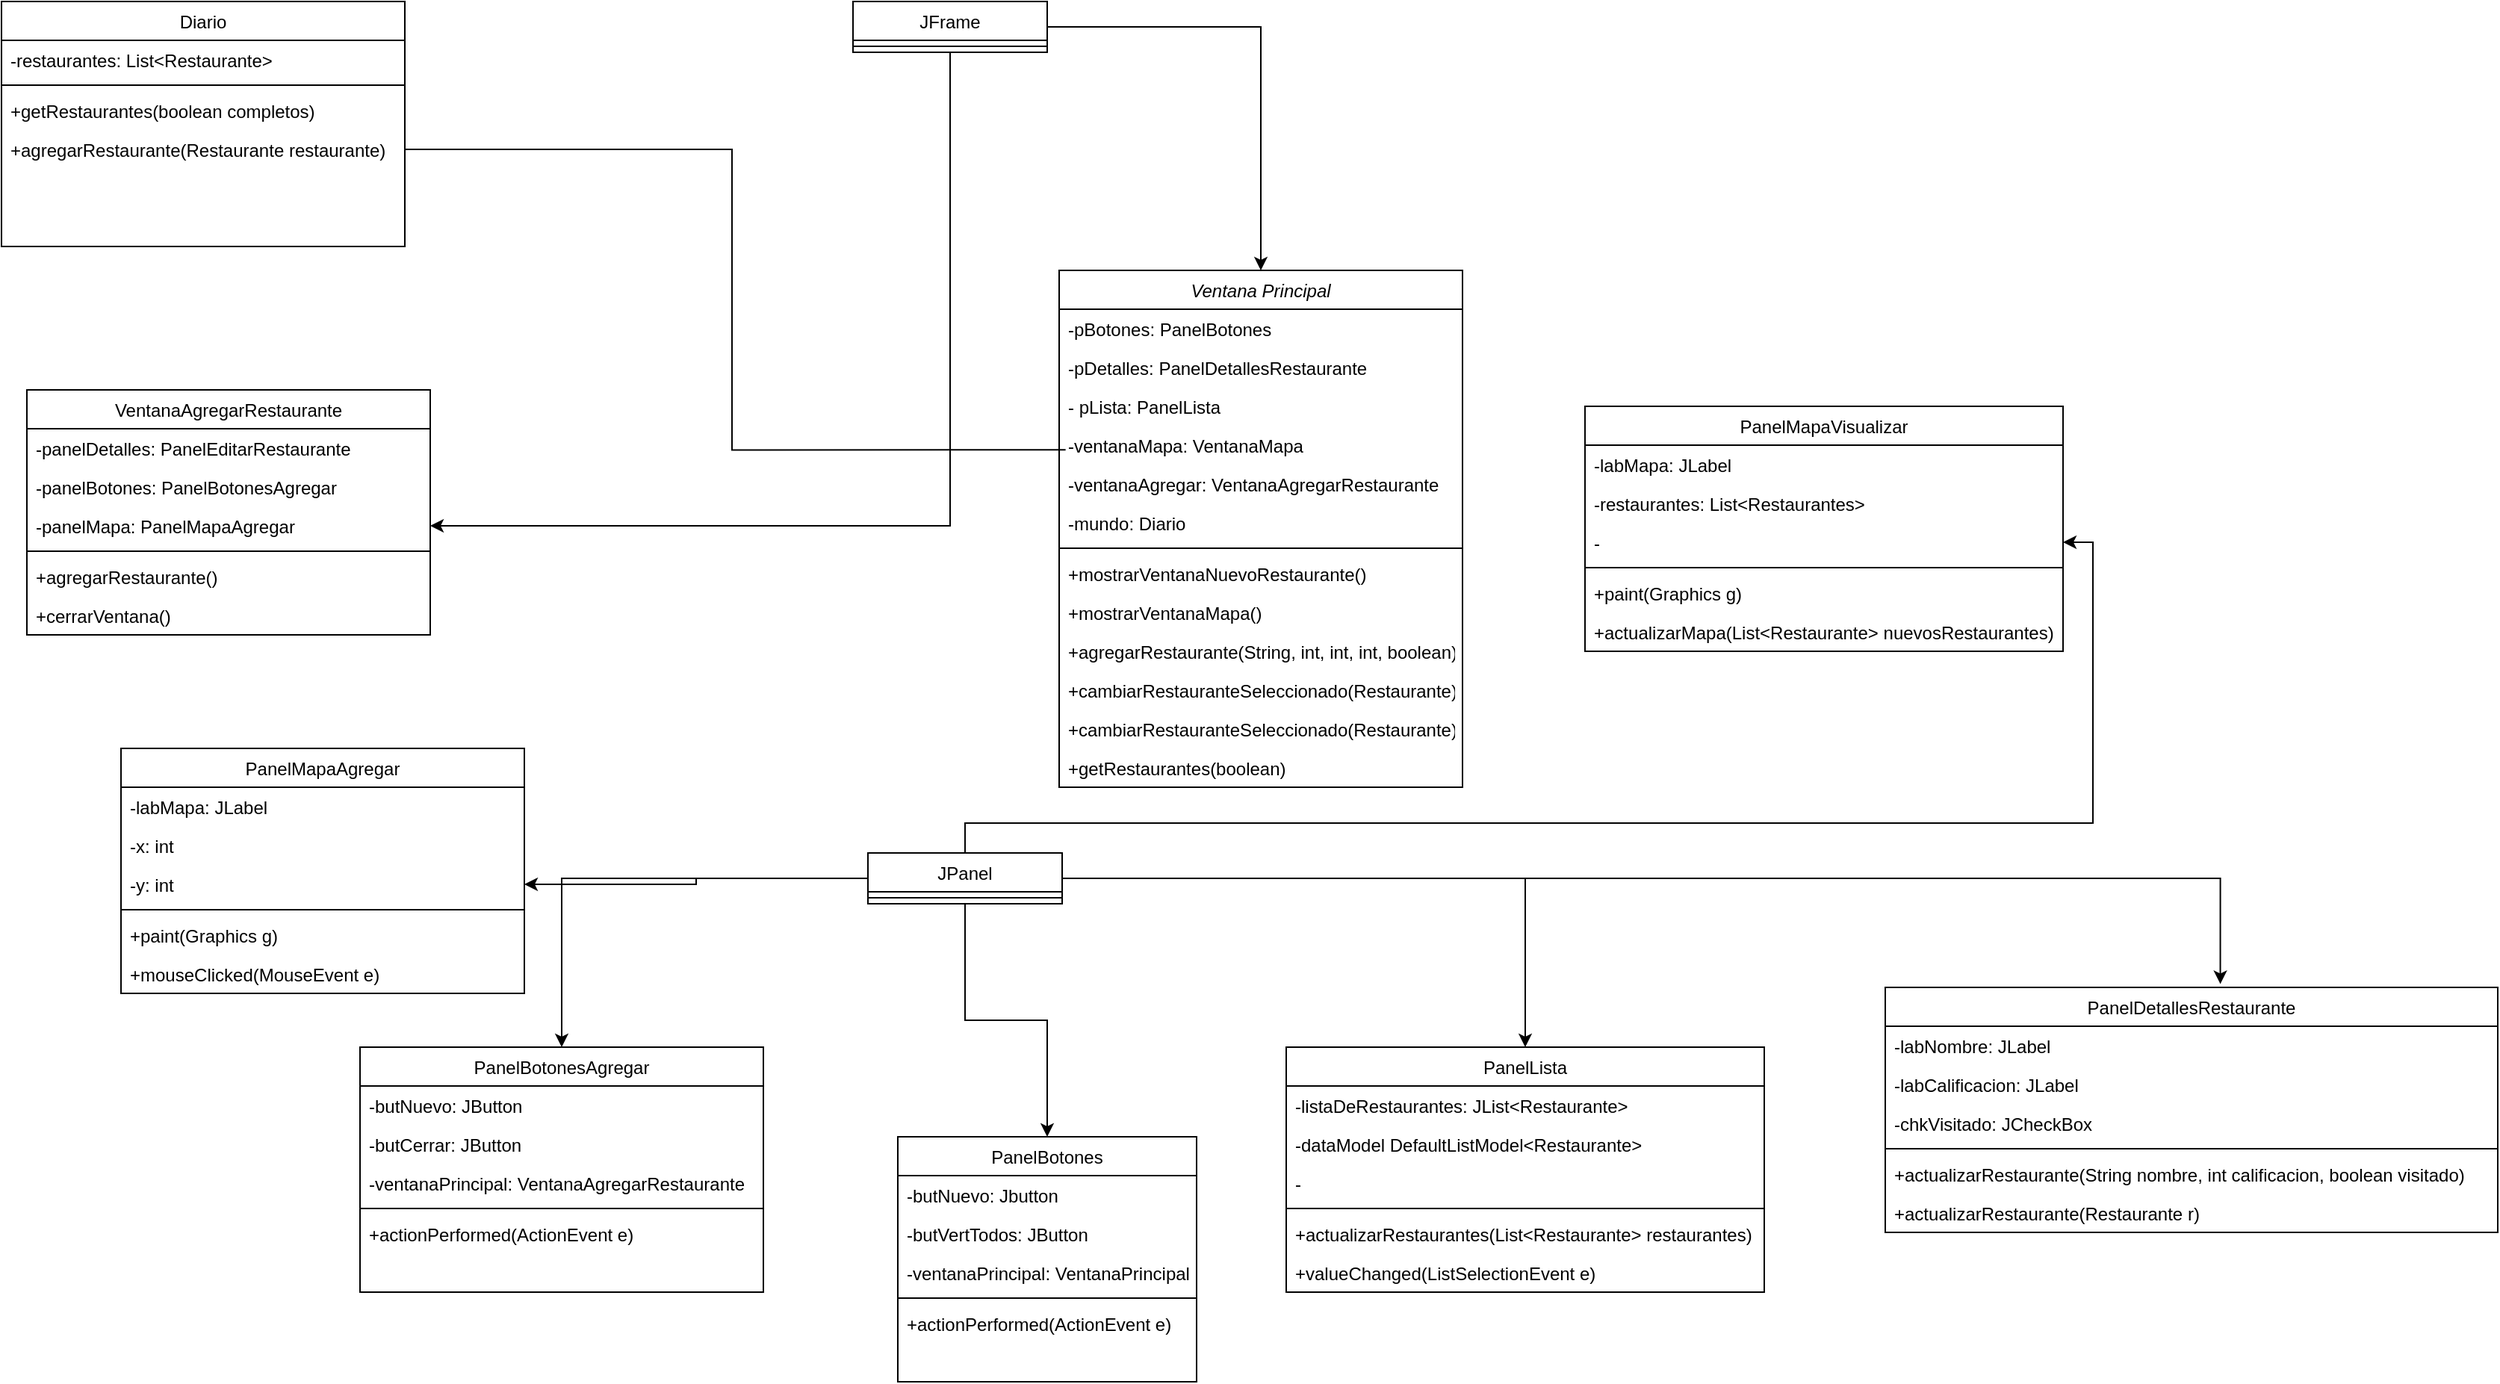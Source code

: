 <mxfile version="16.4.3" type="github">
  <diagram id="C5RBs43oDa-KdzZeNtuy" name="Page-1">
    <mxGraphModel dx="2714" dy="2178" grid="1" gridSize="10" guides="1" tooltips="1" connect="1" arrows="1" fold="1" page="1" pageScale="1" pageWidth="827" pageHeight="1169" math="0" shadow="0">
      <root>
        <mxCell id="WIyWlLk6GJQsqaUBKTNV-0" />
        <mxCell id="WIyWlLk6GJQsqaUBKTNV-1" parent="WIyWlLk6GJQsqaUBKTNV-0" />
        <mxCell id="zkfFHV4jXpPFQw0GAbJ--0" value="Ventana Principal" style="swimlane;fontStyle=2;align=center;verticalAlign=top;childLayout=stackLayout;horizontal=1;startSize=26;horizontalStack=0;resizeParent=1;resizeLast=0;collapsible=1;marginBottom=0;rounded=0;shadow=0;strokeWidth=1;" parent="WIyWlLk6GJQsqaUBKTNV-1" vertex="1">
          <mxGeometry x="278" y="120" width="270" height="346" as="geometry">
            <mxRectangle x="230" y="140" width="160" height="26" as="alternateBounds" />
          </mxGeometry>
        </mxCell>
        <mxCell id="zkfFHV4jXpPFQw0GAbJ--1" value="-pBotones: PanelBotones" style="text;align=left;verticalAlign=top;spacingLeft=4;spacingRight=4;overflow=hidden;rotatable=0;points=[[0,0.5],[1,0.5]];portConstraint=eastwest;" parent="zkfFHV4jXpPFQw0GAbJ--0" vertex="1">
          <mxGeometry y="26" width="270" height="26" as="geometry" />
        </mxCell>
        <mxCell id="zkfFHV4jXpPFQw0GAbJ--2" value="-pDetalles: PanelDetallesRestaurante" style="text;align=left;verticalAlign=top;spacingLeft=4;spacingRight=4;overflow=hidden;rotatable=0;points=[[0,0.5],[1,0.5]];portConstraint=eastwest;rounded=0;shadow=0;html=0;" parent="zkfFHV4jXpPFQw0GAbJ--0" vertex="1">
          <mxGeometry y="52" width="270" height="26" as="geometry" />
        </mxCell>
        <mxCell id="zkfFHV4jXpPFQw0GAbJ--3" value="- pLista: PanelLista" style="text;align=left;verticalAlign=top;spacingLeft=4;spacingRight=4;overflow=hidden;rotatable=0;points=[[0,0.5],[1,0.5]];portConstraint=eastwest;rounded=0;shadow=0;html=0;" parent="zkfFHV4jXpPFQw0GAbJ--0" vertex="1">
          <mxGeometry y="78" width="270" height="26" as="geometry" />
        </mxCell>
        <mxCell id="Q_lPaQ2LmfVTK7ikE1As-0" value="-ventanaMapa: VentanaMapa" style="text;align=left;verticalAlign=top;spacingLeft=4;spacingRight=4;overflow=hidden;rotatable=0;points=[[0,0.5],[1,0.5]];portConstraint=eastwest;rounded=0;shadow=0;html=0;" parent="zkfFHV4jXpPFQw0GAbJ--0" vertex="1">
          <mxGeometry y="104" width="270" height="26" as="geometry" />
        </mxCell>
        <mxCell id="Q_lPaQ2LmfVTK7ikE1As-1" value="-ventanaAgregar: VentanaAgregarRestaurante" style="text;align=left;verticalAlign=top;spacingLeft=4;spacingRight=4;overflow=hidden;rotatable=0;points=[[0,0.5],[1,0.5]];portConstraint=eastwest;rounded=0;shadow=0;html=0;" parent="zkfFHV4jXpPFQw0GAbJ--0" vertex="1">
          <mxGeometry y="130" width="270" height="26" as="geometry" />
        </mxCell>
        <mxCell id="Q_lPaQ2LmfVTK7ikE1As-3" value="-mundo: Diario" style="text;align=left;verticalAlign=top;spacingLeft=4;spacingRight=4;overflow=hidden;rotatable=0;points=[[0,0.5],[1,0.5]];portConstraint=eastwest;rounded=0;shadow=0;html=0;" parent="zkfFHV4jXpPFQw0GAbJ--0" vertex="1">
          <mxGeometry y="156" width="270" height="26" as="geometry" />
        </mxCell>
        <mxCell id="zkfFHV4jXpPFQw0GAbJ--4" value="" style="line;html=1;strokeWidth=1;align=left;verticalAlign=middle;spacingTop=-1;spacingLeft=3;spacingRight=3;rotatable=0;labelPosition=right;points=[];portConstraint=eastwest;" parent="zkfFHV4jXpPFQw0GAbJ--0" vertex="1">
          <mxGeometry y="182" width="270" height="8" as="geometry" />
        </mxCell>
        <mxCell id="Q_lPaQ2LmfVTK7ikE1As-4" value="+mostrarVentanaNuevoRestaurante()" style="text;align=left;verticalAlign=top;spacingLeft=4;spacingRight=4;overflow=hidden;rotatable=0;points=[[0,0.5],[1,0.5]];portConstraint=eastwest;" parent="zkfFHV4jXpPFQw0GAbJ--0" vertex="1">
          <mxGeometry y="190" width="270" height="26" as="geometry" />
        </mxCell>
        <mxCell id="zkfFHV4jXpPFQw0GAbJ--5" value="+mostrarVentanaMapa()" style="text;align=left;verticalAlign=top;spacingLeft=4;spacingRight=4;overflow=hidden;rotatable=0;points=[[0,0.5],[1,0.5]];portConstraint=eastwest;" parent="zkfFHV4jXpPFQw0GAbJ--0" vertex="1">
          <mxGeometry y="216" width="270" height="26" as="geometry" />
        </mxCell>
        <mxCell id="Q_lPaQ2LmfVTK7ikE1As-6" value="+agregarRestaurante(String, int, int, int, boolean)" style="text;align=left;verticalAlign=top;spacingLeft=4;spacingRight=4;overflow=hidden;rotatable=0;points=[[0,0.5],[1,0.5]];portConstraint=eastwest;" parent="zkfFHV4jXpPFQw0GAbJ--0" vertex="1">
          <mxGeometry y="242" width="270" height="26" as="geometry" />
        </mxCell>
        <mxCell id="Q_lPaQ2LmfVTK7ikE1As-8" value="+cambiarRestauranteSeleccionado(Restaurante)" style="text;align=left;verticalAlign=top;spacingLeft=4;spacingRight=4;overflow=hidden;rotatable=0;points=[[0,0.5],[1,0.5]];portConstraint=eastwest;" parent="zkfFHV4jXpPFQw0GAbJ--0" vertex="1">
          <mxGeometry y="268" width="270" height="26" as="geometry" />
        </mxCell>
        <mxCell id="Q_lPaQ2LmfVTK7ikE1As-7" value="+cambiarRestauranteSeleccionado(Restaurante)" style="text;align=left;verticalAlign=top;spacingLeft=4;spacingRight=4;overflow=hidden;rotatable=0;points=[[0,0.5],[1,0.5]];portConstraint=eastwest;" parent="zkfFHV4jXpPFQw0GAbJ--0" vertex="1">
          <mxGeometry y="294" width="270" height="26" as="geometry" />
        </mxCell>
        <mxCell id="Q_lPaQ2LmfVTK7ikE1As-5" value="+getRestaurantes(boolean)" style="text;align=left;verticalAlign=top;spacingLeft=4;spacingRight=4;overflow=hidden;rotatable=0;points=[[0,0.5],[1,0.5]];portConstraint=eastwest;" parent="zkfFHV4jXpPFQw0GAbJ--0" vertex="1">
          <mxGeometry y="320" width="270" height="26" as="geometry" />
        </mxCell>
        <mxCell id="zkfFHV4jXpPFQw0GAbJ--6" value="PanelBotones" style="swimlane;fontStyle=0;align=center;verticalAlign=top;childLayout=stackLayout;horizontal=1;startSize=26;horizontalStack=0;resizeParent=1;resizeLast=0;collapsible=1;marginBottom=0;rounded=0;shadow=0;strokeWidth=1;" parent="WIyWlLk6GJQsqaUBKTNV-1" vertex="1">
          <mxGeometry x="170" y="700" width="200" height="164" as="geometry">
            <mxRectangle x="130" y="380" width="160" height="26" as="alternateBounds" />
          </mxGeometry>
        </mxCell>
        <mxCell id="zkfFHV4jXpPFQw0GAbJ--7" value="-butNuevo: Jbutton" style="text;align=left;verticalAlign=top;spacingLeft=4;spacingRight=4;overflow=hidden;rotatable=0;points=[[0,0.5],[1,0.5]];portConstraint=eastwest;" parent="zkfFHV4jXpPFQw0GAbJ--6" vertex="1">
          <mxGeometry y="26" width="200" height="26" as="geometry" />
        </mxCell>
        <mxCell id="zkfFHV4jXpPFQw0GAbJ--8" value="-butVertTodos: JButton" style="text;align=left;verticalAlign=top;spacingLeft=4;spacingRight=4;overflow=hidden;rotatable=0;points=[[0,0.5],[1,0.5]];portConstraint=eastwest;rounded=0;shadow=0;html=0;" parent="zkfFHV4jXpPFQw0GAbJ--6" vertex="1">
          <mxGeometry y="52" width="200" height="26" as="geometry" />
        </mxCell>
        <mxCell id="Q_lPaQ2LmfVTK7ikE1As-9" value="-ventanaPrincipal: VentanaPrincipal" style="text;align=left;verticalAlign=top;spacingLeft=4;spacingRight=4;overflow=hidden;rotatable=0;points=[[0,0.5],[1,0.5]];portConstraint=eastwest;rounded=0;shadow=0;html=0;" parent="zkfFHV4jXpPFQw0GAbJ--6" vertex="1">
          <mxGeometry y="78" width="200" height="26" as="geometry" />
        </mxCell>
        <mxCell id="zkfFHV4jXpPFQw0GAbJ--9" value="" style="line;html=1;strokeWidth=1;align=left;verticalAlign=middle;spacingTop=-1;spacingLeft=3;spacingRight=3;rotatable=0;labelPosition=right;points=[];portConstraint=eastwest;" parent="zkfFHV4jXpPFQw0GAbJ--6" vertex="1">
          <mxGeometry y="104" width="200" height="8" as="geometry" />
        </mxCell>
        <mxCell id="zkfFHV4jXpPFQw0GAbJ--10" value="+actionPerformed(ActionEvent e)" style="text;align=left;verticalAlign=top;spacingLeft=4;spacingRight=4;overflow=hidden;rotatable=0;points=[[0,0.5],[1,0.5]];portConstraint=eastwest;fontStyle=0" parent="zkfFHV4jXpPFQw0GAbJ--6" vertex="1">
          <mxGeometry y="112" width="200" height="26" as="geometry" />
        </mxCell>
        <mxCell id="Q_lPaQ2LmfVTK7ikE1As-10" value="PanelLista" style="swimlane;fontStyle=0;align=center;verticalAlign=top;childLayout=stackLayout;horizontal=1;startSize=26;horizontalStack=0;resizeParent=1;resizeLast=0;collapsible=1;marginBottom=0;rounded=0;shadow=0;strokeWidth=1;" parent="WIyWlLk6GJQsqaUBKTNV-1" vertex="1">
          <mxGeometry x="430" y="640" width="320" height="164" as="geometry">
            <mxRectangle x="130" y="380" width="160" height="26" as="alternateBounds" />
          </mxGeometry>
        </mxCell>
        <mxCell id="Q_lPaQ2LmfVTK7ikE1As-11" value="-listaDeRestaurantes: JList&lt;Restaurante&gt;" style="text;align=left;verticalAlign=top;spacingLeft=4;spacingRight=4;overflow=hidden;rotatable=0;points=[[0,0.5],[1,0.5]];portConstraint=eastwest;" parent="Q_lPaQ2LmfVTK7ikE1As-10" vertex="1">
          <mxGeometry y="26" width="320" height="26" as="geometry" />
        </mxCell>
        <mxCell id="Q_lPaQ2LmfVTK7ikE1As-12" value="-dataModel DefaultListModel&lt;Restaurante&gt;" style="text;align=left;verticalAlign=top;spacingLeft=4;spacingRight=4;overflow=hidden;rotatable=0;points=[[0,0.5],[1,0.5]];portConstraint=eastwest;rounded=0;shadow=0;html=0;" parent="Q_lPaQ2LmfVTK7ikE1As-10" vertex="1">
          <mxGeometry y="52" width="320" height="26" as="geometry" />
        </mxCell>
        <mxCell id="Q_lPaQ2LmfVTK7ikE1As-13" value="-" style="text;align=left;verticalAlign=top;spacingLeft=4;spacingRight=4;overflow=hidden;rotatable=0;points=[[0,0.5],[1,0.5]];portConstraint=eastwest;rounded=0;shadow=0;html=0;" parent="Q_lPaQ2LmfVTK7ikE1As-10" vertex="1">
          <mxGeometry y="78" width="320" height="26" as="geometry" />
        </mxCell>
        <mxCell id="Q_lPaQ2LmfVTK7ikE1As-14" value="" style="line;html=1;strokeWidth=1;align=left;verticalAlign=middle;spacingTop=-1;spacingLeft=3;spacingRight=3;rotatable=0;labelPosition=right;points=[];portConstraint=eastwest;" parent="Q_lPaQ2LmfVTK7ikE1As-10" vertex="1">
          <mxGeometry y="104" width="320" height="8" as="geometry" />
        </mxCell>
        <mxCell id="Q_lPaQ2LmfVTK7ikE1As-15" value="+actualizarRestaurantes(List&lt;Restaurante&gt; restaurantes)" style="text;align=left;verticalAlign=top;spacingLeft=4;spacingRight=4;overflow=hidden;rotatable=0;points=[[0,0.5],[1,0.5]];portConstraint=eastwest;fontStyle=0" parent="Q_lPaQ2LmfVTK7ikE1As-10" vertex="1">
          <mxGeometry y="112" width="320" height="26" as="geometry" />
        </mxCell>
        <mxCell id="Q_lPaQ2LmfVTK7ikE1As-16" value="+valueChanged(ListSelectionEvent e)" style="text;align=left;verticalAlign=top;spacingLeft=4;spacingRight=4;overflow=hidden;rotatable=0;points=[[0,0.5],[1,0.5]];portConstraint=eastwest;fontStyle=0" parent="Q_lPaQ2LmfVTK7ikE1As-10" vertex="1">
          <mxGeometry y="138" width="320" height="26" as="geometry" />
        </mxCell>
        <mxCell id="Q_lPaQ2LmfVTK7ikE1As-17" value="PanelDetallesRestaurante" style="swimlane;fontStyle=0;align=center;verticalAlign=top;childLayout=stackLayout;horizontal=1;startSize=26;horizontalStack=0;resizeParent=1;resizeLast=0;collapsible=1;marginBottom=0;rounded=0;shadow=0;strokeWidth=1;" parent="WIyWlLk6GJQsqaUBKTNV-1" vertex="1">
          <mxGeometry x="831" y="600" width="410" height="164" as="geometry">
            <mxRectangle x="130" y="380" width="160" height="26" as="alternateBounds" />
          </mxGeometry>
        </mxCell>
        <mxCell id="Q_lPaQ2LmfVTK7ikE1As-18" value="-labNombre: JLabel" style="text;align=left;verticalAlign=top;spacingLeft=4;spacingRight=4;overflow=hidden;rotatable=0;points=[[0,0.5],[1,0.5]];portConstraint=eastwest;" parent="Q_lPaQ2LmfVTK7ikE1As-17" vertex="1">
          <mxGeometry y="26" width="410" height="26" as="geometry" />
        </mxCell>
        <mxCell id="Q_lPaQ2LmfVTK7ikE1As-19" value="-labCalificacion: JLabel" style="text;align=left;verticalAlign=top;spacingLeft=4;spacingRight=4;overflow=hidden;rotatable=0;points=[[0,0.5],[1,0.5]];portConstraint=eastwest;rounded=0;shadow=0;html=0;" parent="Q_lPaQ2LmfVTK7ikE1As-17" vertex="1">
          <mxGeometry y="52" width="410" height="26" as="geometry" />
        </mxCell>
        <mxCell id="Q_lPaQ2LmfVTK7ikE1As-20" value="-chkVisitado: JCheckBox" style="text;align=left;verticalAlign=top;spacingLeft=4;spacingRight=4;overflow=hidden;rotatable=0;points=[[0,0.5],[1,0.5]];portConstraint=eastwest;rounded=0;shadow=0;html=0;" parent="Q_lPaQ2LmfVTK7ikE1As-17" vertex="1">
          <mxGeometry y="78" width="410" height="26" as="geometry" />
        </mxCell>
        <mxCell id="Q_lPaQ2LmfVTK7ikE1As-21" value="" style="line;html=1;strokeWidth=1;align=left;verticalAlign=middle;spacingTop=-1;spacingLeft=3;spacingRight=3;rotatable=0;labelPosition=right;points=[];portConstraint=eastwest;" parent="Q_lPaQ2LmfVTK7ikE1As-17" vertex="1">
          <mxGeometry y="104" width="410" height="8" as="geometry" />
        </mxCell>
        <mxCell id="Q_lPaQ2LmfVTK7ikE1As-22" value="+actualizarRestaurante(String nombre, int calificacion, boolean visitado)" style="text;align=left;verticalAlign=top;spacingLeft=4;spacingRight=4;overflow=hidden;rotatable=0;points=[[0,0.5],[1,0.5]];portConstraint=eastwest;fontStyle=0" parent="Q_lPaQ2LmfVTK7ikE1As-17" vertex="1">
          <mxGeometry y="112" width="410" height="26" as="geometry" />
        </mxCell>
        <mxCell id="Q_lPaQ2LmfVTK7ikE1As-23" value="+actualizarRestaurante(Restaurante r)" style="text;align=left;verticalAlign=top;spacingLeft=4;spacingRight=4;overflow=hidden;rotatable=0;points=[[0,0.5],[1,0.5]];portConstraint=eastwest;fontStyle=0" parent="Q_lPaQ2LmfVTK7ikE1As-17" vertex="1">
          <mxGeometry y="138" width="410" height="26" as="geometry" />
        </mxCell>
        <mxCell id="Q_lPaQ2LmfVTK7ikE1As-24" value="PanelMapaVisualizar" style="swimlane;fontStyle=0;align=center;verticalAlign=top;childLayout=stackLayout;horizontal=1;startSize=26;horizontalStack=0;resizeParent=1;resizeLast=0;collapsible=1;marginBottom=0;rounded=0;shadow=0;strokeWidth=1;" parent="WIyWlLk6GJQsqaUBKTNV-1" vertex="1">
          <mxGeometry x="630" y="211" width="320" height="164" as="geometry">
            <mxRectangle x="130" y="380" width="160" height="26" as="alternateBounds" />
          </mxGeometry>
        </mxCell>
        <mxCell id="Q_lPaQ2LmfVTK7ikE1As-25" value="-labMapa: JLabel" style="text;align=left;verticalAlign=top;spacingLeft=4;spacingRight=4;overflow=hidden;rotatable=0;points=[[0,0.5],[1,0.5]];portConstraint=eastwest;" parent="Q_lPaQ2LmfVTK7ikE1As-24" vertex="1">
          <mxGeometry y="26" width="320" height="26" as="geometry" />
        </mxCell>
        <mxCell id="Q_lPaQ2LmfVTK7ikE1As-26" value="-restaurantes: List&lt;Restaurantes&gt;" style="text;align=left;verticalAlign=top;spacingLeft=4;spacingRight=4;overflow=hidden;rotatable=0;points=[[0,0.5],[1,0.5]];portConstraint=eastwest;rounded=0;shadow=0;html=0;" parent="Q_lPaQ2LmfVTK7ikE1As-24" vertex="1">
          <mxGeometry y="52" width="320" height="26" as="geometry" />
        </mxCell>
        <mxCell id="Q_lPaQ2LmfVTK7ikE1As-27" value="-" style="text;align=left;verticalAlign=top;spacingLeft=4;spacingRight=4;overflow=hidden;rotatable=0;points=[[0,0.5],[1,0.5]];portConstraint=eastwest;rounded=0;shadow=0;html=0;" parent="Q_lPaQ2LmfVTK7ikE1As-24" vertex="1">
          <mxGeometry y="78" width="320" height="26" as="geometry" />
        </mxCell>
        <mxCell id="Q_lPaQ2LmfVTK7ikE1As-28" value="" style="line;html=1;strokeWidth=1;align=left;verticalAlign=middle;spacingTop=-1;spacingLeft=3;spacingRight=3;rotatable=0;labelPosition=right;points=[];portConstraint=eastwest;" parent="Q_lPaQ2LmfVTK7ikE1As-24" vertex="1">
          <mxGeometry y="104" width="320" height="8" as="geometry" />
        </mxCell>
        <mxCell id="Q_lPaQ2LmfVTK7ikE1As-29" value="+paint(Graphics g)" style="text;align=left;verticalAlign=top;spacingLeft=4;spacingRight=4;overflow=hidden;rotatable=0;points=[[0,0.5],[1,0.5]];portConstraint=eastwest;fontStyle=0" parent="Q_lPaQ2LmfVTK7ikE1As-24" vertex="1">
          <mxGeometry y="112" width="320" height="26" as="geometry" />
        </mxCell>
        <mxCell id="Q_lPaQ2LmfVTK7ikE1As-30" value="+actualizarMapa(List&lt;Restaurante&gt; nuevosRestaurantes)" style="text;align=left;verticalAlign=top;spacingLeft=4;spacingRight=4;overflow=hidden;rotatable=0;points=[[0,0.5],[1,0.5]];portConstraint=eastwest;fontStyle=0" parent="Q_lPaQ2LmfVTK7ikE1As-24" vertex="1">
          <mxGeometry y="138" width="320" height="26" as="geometry" />
        </mxCell>
        <mxCell id="Q_lPaQ2LmfVTK7ikE1As-31" value="PanelBotonesAgregar" style="swimlane;fontStyle=0;align=center;verticalAlign=top;childLayout=stackLayout;horizontal=1;startSize=26;horizontalStack=0;resizeParent=1;resizeLast=0;collapsible=1;marginBottom=0;rounded=0;shadow=0;strokeWidth=1;" parent="WIyWlLk6GJQsqaUBKTNV-1" vertex="1">
          <mxGeometry x="-190" y="640" width="270" height="164" as="geometry">
            <mxRectangle x="130" y="380" width="160" height="26" as="alternateBounds" />
          </mxGeometry>
        </mxCell>
        <mxCell id="Q_lPaQ2LmfVTK7ikE1As-32" value="-butNuevo: JButton" style="text;align=left;verticalAlign=top;spacingLeft=4;spacingRight=4;overflow=hidden;rotatable=0;points=[[0,0.5],[1,0.5]];portConstraint=eastwest;" parent="Q_lPaQ2LmfVTK7ikE1As-31" vertex="1">
          <mxGeometry y="26" width="270" height="26" as="geometry" />
        </mxCell>
        <mxCell id="Q_lPaQ2LmfVTK7ikE1As-33" value="-butCerrar: JButton" style="text;align=left;verticalAlign=top;spacingLeft=4;spacingRight=4;overflow=hidden;rotatable=0;points=[[0,0.5],[1,0.5]];portConstraint=eastwest;rounded=0;shadow=0;html=0;" parent="Q_lPaQ2LmfVTK7ikE1As-31" vertex="1">
          <mxGeometry y="52" width="270" height="26" as="geometry" />
        </mxCell>
        <mxCell id="Q_lPaQ2LmfVTK7ikE1As-34" value="-ventanaPrincipal: VentanaAgregarRestaurante" style="text;align=left;verticalAlign=top;spacingLeft=4;spacingRight=4;overflow=hidden;rotatable=0;points=[[0,0.5],[1,0.5]];portConstraint=eastwest;rounded=0;shadow=0;html=0;" parent="Q_lPaQ2LmfVTK7ikE1As-31" vertex="1">
          <mxGeometry y="78" width="270" height="26" as="geometry" />
        </mxCell>
        <mxCell id="Q_lPaQ2LmfVTK7ikE1As-35" value="" style="line;html=1;strokeWidth=1;align=left;verticalAlign=middle;spacingTop=-1;spacingLeft=3;spacingRight=3;rotatable=0;labelPosition=right;points=[];portConstraint=eastwest;" parent="Q_lPaQ2LmfVTK7ikE1As-31" vertex="1">
          <mxGeometry y="104" width="270" height="8" as="geometry" />
        </mxCell>
        <mxCell id="Q_lPaQ2LmfVTK7ikE1As-36" value="+actionPerformed(ActionEvent e)" style="text;align=left;verticalAlign=top;spacingLeft=4;spacingRight=4;overflow=hidden;rotatable=0;points=[[0,0.5],[1,0.5]];portConstraint=eastwest;fontStyle=0" parent="Q_lPaQ2LmfVTK7ikE1As-31" vertex="1">
          <mxGeometry y="112" width="270" height="26" as="geometry" />
        </mxCell>
        <mxCell id="Q_lPaQ2LmfVTK7ikE1As-37" value="PanelMapaAgregar" style="swimlane;fontStyle=0;align=center;verticalAlign=top;childLayout=stackLayout;horizontal=1;startSize=26;horizontalStack=0;resizeParent=1;resizeLast=0;collapsible=1;marginBottom=0;rounded=0;shadow=0;strokeWidth=1;" parent="WIyWlLk6GJQsqaUBKTNV-1" vertex="1">
          <mxGeometry x="-350" y="440" width="270" height="164" as="geometry">
            <mxRectangle x="130" y="380" width="160" height="26" as="alternateBounds" />
          </mxGeometry>
        </mxCell>
        <mxCell id="Q_lPaQ2LmfVTK7ikE1As-38" value="-labMapa: JLabel" style="text;align=left;verticalAlign=top;spacingLeft=4;spacingRight=4;overflow=hidden;rotatable=0;points=[[0,0.5],[1,0.5]];portConstraint=eastwest;" parent="Q_lPaQ2LmfVTK7ikE1As-37" vertex="1">
          <mxGeometry y="26" width="270" height="26" as="geometry" />
        </mxCell>
        <mxCell id="Q_lPaQ2LmfVTK7ikE1As-39" value="-x: int" style="text;align=left;verticalAlign=top;spacingLeft=4;spacingRight=4;overflow=hidden;rotatable=0;points=[[0,0.5],[1,0.5]];portConstraint=eastwest;rounded=0;shadow=0;html=0;" parent="Q_lPaQ2LmfVTK7ikE1As-37" vertex="1">
          <mxGeometry y="52" width="270" height="26" as="geometry" />
        </mxCell>
        <mxCell id="Q_lPaQ2LmfVTK7ikE1As-40" value="-y: int" style="text;align=left;verticalAlign=top;spacingLeft=4;spacingRight=4;overflow=hidden;rotatable=0;points=[[0,0.5],[1,0.5]];portConstraint=eastwest;rounded=0;shadow=0;html=0;" parent="Q_lPaQ2LmfVTK7ikE1As-37" vertex="1">
          <mxGeometry y="78" width="270" height="26" as="geometry" />
        </mxCell>
        <mxCell id="Q_lPaQ2LmfVTK7ikE1As-41" value="" style="line;html=1;strokeWidth=1;align=left;verticalAlign=middle;spacingTop=-1;spacingLeft=3;spacingRight=3;rotatable=0;labelPosition=right;points=[];portConstraint=eastwest;" parent="Q_lPaQ2LmfVTK7ikE1As-37" vertex="1">
          <mxGeometry y="104" width="270" height="8" as="geometry" />
        </mxCell>
        <mxCell id="Q_lPaQ2LmfVTK7ikE1As-42" value="+paint(Graphics g)" style="text;align=left;verticalAlign=top;spacingLeft=4;spacingRight=4;overflow=hidden;rotatable=0;points=[[0,0.5],[1,0.5]];portConstraint=eastwest;fontStyle=0" parent="Q_lPaQ2LmfVTK7ikE1As-37" vertex="1">
          <mxGeometry y="112" width="270" height="26" as="geometry" />
        </mxCell>
        <mxCell id="Q_lPaQ2LmfVTK7ikE1As-43" value="+mouseClicked(MouseEvent e)" style="text;align=left;verticalAlign=top;spacingLeft=4;spacingRight=4;overflow=hidden;rotatable=0;points=[[0,0.5],[1,0.5]];portConstraint=eastwest;fontStyle=0" parent="Q_lPaQ2LmfVTK7ikE1As-37" vertex="1">
          <mxGeometry y="138" width="270" height="26" as="geometry" />
        </mxCell>
        <mxCell id="Q_lPaQ2LmfVTK7ikE1As-44" value="VentanaAgregarRestaurante" style="swimlane;fontStyle=0;align=center;verticalAlign=top;childLayout=stackLayout;horizontal=1;startSize=26;horizontalStack=0;resizeParent=1;resizeLast=0;collapsible=1;marginBottom=0;rounded=0;shadow=0;strokeWidth=1;" parent="WIyWlLk6GJQsqaUBKTNV-1" vertex="1">
          <mxGeometry x="-413" y="200" width="270" height="164" as="geometry">
            <mxRectangle x="130" y="380" width="160" height="26" as="alternateBounds" />
          </mxGeometry>
        </mxCell>
        <mxCell id="Q_lPaQ2LmfVTK7ikE1As-45" value="-panelDetalles: PanelEditarRestaurante" style="text;align=left;verticalAlign=top;spacingLeft=4;spacingRight=4;overflow=hidden;rotatable=0;points=[[0,0.5],[1,0.5]];portConstraint=eastwest;" parent="Q_lPaQ2LmfVTK7ikE1As-44" vertex="1">
          <mxGeometry y="26" width="270" height="26" as="geometry" />
        </mxCell>
        <mxCell id="Q_lPaQ2LmfVTK7ikE1As-46" value="-panelBotones: PanelBotonesAgregar" style="text;align=left;verticalAlign=top;spacingLeft=4;spacingRight=4;overflow=hidden;rotatable=0;points=[[0,0.5],[1,0.5]];portConstraint=eastwest;rounded=0;shadow=0;html=0;" parent="Q_lPaQ2LmfVTK7ikE1As-44" vertex="1">
          <mxGeometry y="52" width="270" height="26" as="geometry" />
        </mxCell>
        <mxCell id="Q_lPaQ2LmfVTK7ikE1As-47" value="-panelMapa: PanelMapaAgregar" style="text;align=left;verticalAlign=top;spacingLeft=4;spacingRight=4;overflow=hidden;rotatable=0;points=[[0,0.5],[1,0.5]];portConstraint=eastwest;rounded=0;shadow=0;html=0;" parent="Q_lPaQ2LmfVTK7ikE1As-44" vertex="1">
          <mxGeometry y="78" width="270" height="26" as="geometry" />
        </mxCell>
        <mxCell id="Q_lPaQ2LmfVTK7ikE1As-48" value="" style="line;html=1;strokeWidth=1;align=left;verticalAlign=middle;spacingTop=-1;spacingLeft=3;spacingRight=3;rotatable=0;labelPosition=right;points=[];portConstraint=eastwest;" parent="Q_lPaQ2LmfVTK7ikE1As-44" vertex="1">
          <mxGeometry y="104" width="270" height="8" as="geometry" />
        </mxCell>
        <mxCell id="Q_lPaQ2LmfVTK7ikE1As-49" value="+agregarRestaurante()" style="text;align=left;verticalAlign=top;spacingLeft=4;spacingRight=4;overflow=hidden;rotatable=0;points=[[0,0.5],[1,0.5]];portConstraint=eastwest;fontStyle=0" parent="Q_lPaQ2LmfVTK7ikE1As-44" vertex="1">
          <mxGeometry y="112" width="270" height="26" as="geometry" />
        </mxCell>
        <mxCell id="Q_lPaQ2LmfVTK7ikE1As-50" value="+cerrarVentana()" style="text;align=left;verticalAlign=top;spacingLeft=4;spacingRight=4;overflow=hidden;rotatable=0;points=[[0,0.5],[1,0.5]];portConstraint=eastwest;fontStyle=0" parent="Q_lPaQ2LmfVTK7ikE1As-44" vertex="1">
          <mxGeometry y="138" width="270" height="26" as="geometry" />
        </mxCell>
        <mxCell id="Q_lPaQ2LmfVTK7ikE1As-51" value="Diario" style="swimlane;fontStyle=0;align=center;verticalAlign=top;childLayout=stackLayout;horizontal=1;startSize=26;horizontalStack=0;resizeParent=1;resizeLast=0;collapsible=1;marginBottom=0;rounded=0;shadow=0;strokeWidth=1;" parent="WIyWlLk6GJQsqaUBKTNV-1" vertex="1">
          <mxGeometry x="-430" y="-60" width="270" height="164" as="geometry">
            <mxRectangle x="130" y="380" width="160" height="26" as="alternateBounds" />
          </mxGeometry>
        </mxCell>
        <mxCell id="Q_lPaQ2LmfVTK7ikE1As-52" value="-restaurantes: List&lt;Restaurante&gt;" style="text;align=left;verticalAlign=top;spacingLeft=4;spacingRight=4;overflow=hidden;rotatable=0;points=[[0,0.5],[1,0.5]];portConstraint=eastwest;" parent="Q_lPaQ2LmfVTK7ikE1As-51" vertex="1">
          <mxGeometry y="26" width="270" height="26" as="geometry" />
        </mxCell>
        <mxCell id="Q_lPaQ2LmfVTK7ikE1As-55" value="" style="line;html=1;strokeWidth=1;align=left;verticalAlign=middle;spacingTop=-1;spacingLeft=3;spacingRight=3;rotatable=0;labelPosition=right;points=[];portConstraint=eastwest;" parent="Q_lPaQ2LmfVTK7ikE1As-51" vertex="1">
          <mxGeometry y="52" width="270" height="8" as="geometry" />
        </mxCell>
        <mxCell id="Q_lPaQ2LmfVTK7ikE1As-56" value="+getRestaurantes(boolean completos)" style="text;align=left;verticalAlign=top;spacingLeft=4;spacingRight=4;overflow=hidden;rotatable=0;points=[[0,0.5],[1,0.5]];portConstraint=eastwest;fontStyle=0" parent="Q_lPaQ2LmfVTK7ikE1As-51" vertex="1">
          <mxGeometry y="60" width="270" height="26" as="geometry" />
        </mxCell>
        <mxCell id="Q_lPaQ2LmfVTK7ikE1As-57" value="+agregarRestaurante(Restaurante restaurante)" style="text;align=left;verticalAlign=top;spacingLeft=4;spacingRight=4;overflow=hidden;rotatable=0;points=[[0,0.5],[1,0.5]];portConstraint=eastwest;fontStyle=0" parent="Q_lPaQ2LmfVTK7ikE1As-51" vertex="1">
          <mxGeometry y="86" width="270" height="26" as="geometry" />
        </mxCell>
        <mxCell id="Q_lPaQ2LmfVTK7ikE1As-67" style="edgeStyle=orthogonalEdgeStyle;rounded=0;orthogonalLoop=1;jettySize=auto;html=1;entryX=1;entryY=0.5;entryDx=0;entryDy=0;" parent="WIyWlLk6GJQsqaUBKTNV-1" source="Q_lPaQ2LmfVTK7ikE1As-58" target="Q_lPaQ2LmfVTK7ikE1As-47" edge="1">
          <mxGeometry relative="1" as="geometry" />
        </mxCell>
        <mxCell id="Q_lPaQ2LmfVTK7ikE1As-68" style="edgeStyle=orthogonalEdgeStyle;rounded=0;orthogonalLoop=1;jettySize=auto;html=1;entryX=0.5;entryY=0;entryDx=0;entryDy=0;" parent="WIyWlLk6GJQsqaUBKTNV-1" source="Q_lPaQ2LmfVTK7ikE1As-58" target="zkfFHV4jXpPFQw0GAbJ--0" edge="1">
          <mxGeometry relative="1" as="geometry" />
        </mxCell>
        <mxCell id="Q_lPaQ2LmfVTK7ikE1As-58" value="JFrame" style="swimlane;fontStyle=0;align=center;verticalAlign=top;childLayout=stackLayout;horizontal=1;startSize=26;horizontalStack=0;resizeParent=1;resizeLast=0;collapsible=1;marginBottom=0;rounded=0;shadow=0;strokeWidth=1;" parent="WIyWlLk6GJQsqaUBKTNV-1" vertex="1">
          <mxGeometry x="140" y="-60" width="130" height="34" as="geometry">
            <mxRectangle x="130" y="380" width="160" height="26" as="alternateBounds" />
          </mxGeometry>
        </mxCell>
        <mxCell id="Q_lPaQ2LmfVTK7ikE1As-62" value="" style="line;html=1;strokeWidth=1;align=left;verticalAlign=middle;spacingTop=-1;spacingLeft=3;spacingRight=3;rotatable=0;labelPosition=right;points=[];portConstraint=eastwest;" parent="Q_lPaQ2LmfVTK7ikE1As-58" vertex="1">
          <mxGeometry y="26" width="130" height="8" as="geometry" />
        </mxCell>
        <mxCell id="Q_lPaQ2LmfVTK7ikE1As-71" style="edgeStyle=orthogonalEdgeStyle;rounded=0;orthogonalLoop=1;jettySize=auto;html=1;entryX=0.5;entryY=0;entryDx=0;entryDy=0;" parent="WIyWlLk6GJQsqaUBKTNV-1" source="Q_lPaQ2LmfVTK7ikE1As-69" target="zkfFHV4jXpPFQw0GAbJ--6" edge="1">
          <mxGeometry relative="1" as="geometry" />
        </mxCell>
        <mxCell id="Q_lPaQ2LmfVTK7ikE1As-72" style="edgeStyle=orthogonalEdgeStyle;rounded=0;orthogonalLoop=1;jettySize=auto;html=1;entryX=0.5;entryY=0;entryDx=0;entryDy=0;" parent="WIyWlLk6GJQsqaUBKTNV-1" source="Q_lPaQ2LmfVTK7ikE1As-69" target="Q_lPaQ2LmfVTK7ikE1As-10" edge="1">
          <mxGeometry relative="1" as="geometry" />
        </mxCell>
        <mxCell id="Q_lPaQ2LmfVTK7ikE1As-74" style="edgeStyle=orthogonalEdgeStyle;rounded=0;orthogonalLoop=1;jettySize=auto;html=1;entryX=1;entryY=0.5;entryDx=0;entryDy=0;" parent="WIyWlLk6GJQsqaUBKTNV-1" source="Q_lPaQ2LmfVTK7ikE1As-69" target="Q_lPaQ2LmfVTK7ikE1As-27" edge="1">
          <mxGeometry relative="1" as="geometry">
            <Array as="points">
              <mxPoint x="215" y="490" />
              <mxPoint x="970" y="490" />
              <mxPoint x="970" y="302" />
            </Array>
          </mxGeometry>
        </mxCell>
        <mxCell id="Q_lPaQ2LmfVTK7ikE1As-75" style="edgeStyle=orthogonalEdgeStyle;rounded=0;orthogonalLoop=1;jettySize=auto;html=1;entryX=1;entryY=0.5;entryDx=0;entryDy=0;" parent="WIyWlLk6GJQsqaUBKTNV-1" source="Q_lPaQ2LmfVTK7ikE1As-69" target="Q_lPaQ2LmfVTK7ikE1As-40" edge="1">
          <mxGeometry relative="1" as="geometry" />
        </mxCell>
        <mxCell id="Q_lPaQ2LmfVTK7ikE1As-76" style="edgeStyle=orthogonalEdgeStyle;rounded=0;orthogonalLoop=1;jettySize=auto;html=1;entryX=0.5;entryY=0;entryDx=0;entryDy=0;" parent="WIyWlLk6GJQsqaUBKTNV-1" source="Q_lPaQ2LmfVTK7ikE1As-69" target="Q_lPaQ2LmfVTK7ikE1As-31" edge="1">
          <mxGeometry relative="1" as="geometry" />
        </mxCell>
        <mxCell id="Q_lPaQ2LmfVTK7ikE1As-69" value="JPanel" style="swimlane;fontStyle=0;align=center;verticalAlign=top;childLayout=stackLayout;horizontal=1;startSize=26;horizontalStack=0;resizeParent=1;resizeLast=0;collapsible=1;marginBottom=0;rounded=0;shadow=0;strokeWidth=1;" parent="WIyWlLk6GJQsqaUBKTNV-1" vertex="1">
          <mxGeometry x="150" y="510" width="130" height="34" as="geometry">
            <mxRectangle x="130" y="380" width="160" height="26" as="alternateBounds" />
          </mxGeometry>
        </mxCell>
        <mxCell id="Q_lPaQ2LmfVTK7ikE1As-70" value="" style="line;html=1;strokeWidth=1;align=left;verticalAlign=middle;spacingTop=-1;spacingLeft=3;spacingRight=3;rotatable=0;labelPosition=right;points=[];portConstraint=eastwest;" parent="Q_lPaQ2LmfVTK7ikE1As-69" vertex="1">
          <mxGeometry y="26" width="130" height="8" as="geometry" />
        </mxCell>
        <mxCell id="Q_lPaQ2LmfVTK7ikE1As-73" style="edgeStyle=orthogonalEdgeStyle;rounded=0;orthogonalLoop=1;jettySize=auto;html=1;entryX=0.547;entryY=-0.014;entryDx=0;entryDy=0;entryPerimeter=0;" parent="WIyWlLk6GJQsqaUBKTNV-1" source="Q_lPaQ2LmfVTK7ikE1As-69" target="Q_lPaQ2LmfVTK7ikE1As-17" edge="1">
          <mxGeometry relative="1" as="geometry" />
        </mxCell>
        <mxCell id="Q_lPaQ2LmfVTK7ikE1As-77" style="edgeStyle=orthogonalEdgeStyle;rounded=0;orthogonalLoop=1;jettySize=auto;html=1;endArrow=none;endFill=0;entryX=0.016;entryY=-0.378;entryDx=0;entryDy=0;entryPerimeter=0;" parent="WIyWlLk6GJQsqaUBKTNV-1" source="Q_lPaQ2LmfVTK7ikE1As-57" target="Q_lPaQ2LmfVTK7ikE1As-1" edge="1">
          <mxGeometry relative="1" as="geometry">
            <mxPoint x="140" y="200" as="targetPoint" />
          </mxGeometry>
        </mxCell>
      </root>
    </mxGraphModel>
  </diagram>
</mxfile>
